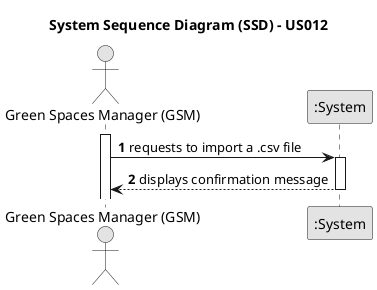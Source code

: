 @startuml
skinparam monochrome true
skinparam packageStyle rectangle
skinparam shadowing false

title System Sequence Diagram (SSD) - US012

autonumber

actor "Green Spaces Manager (GSM)" as GSM
participant ":System" as System

activate GSM

    GSM -> System : requests to import a .csv file
    activate System


        System --> GSM : displays confirmation message
    deactivate System

@enduml
